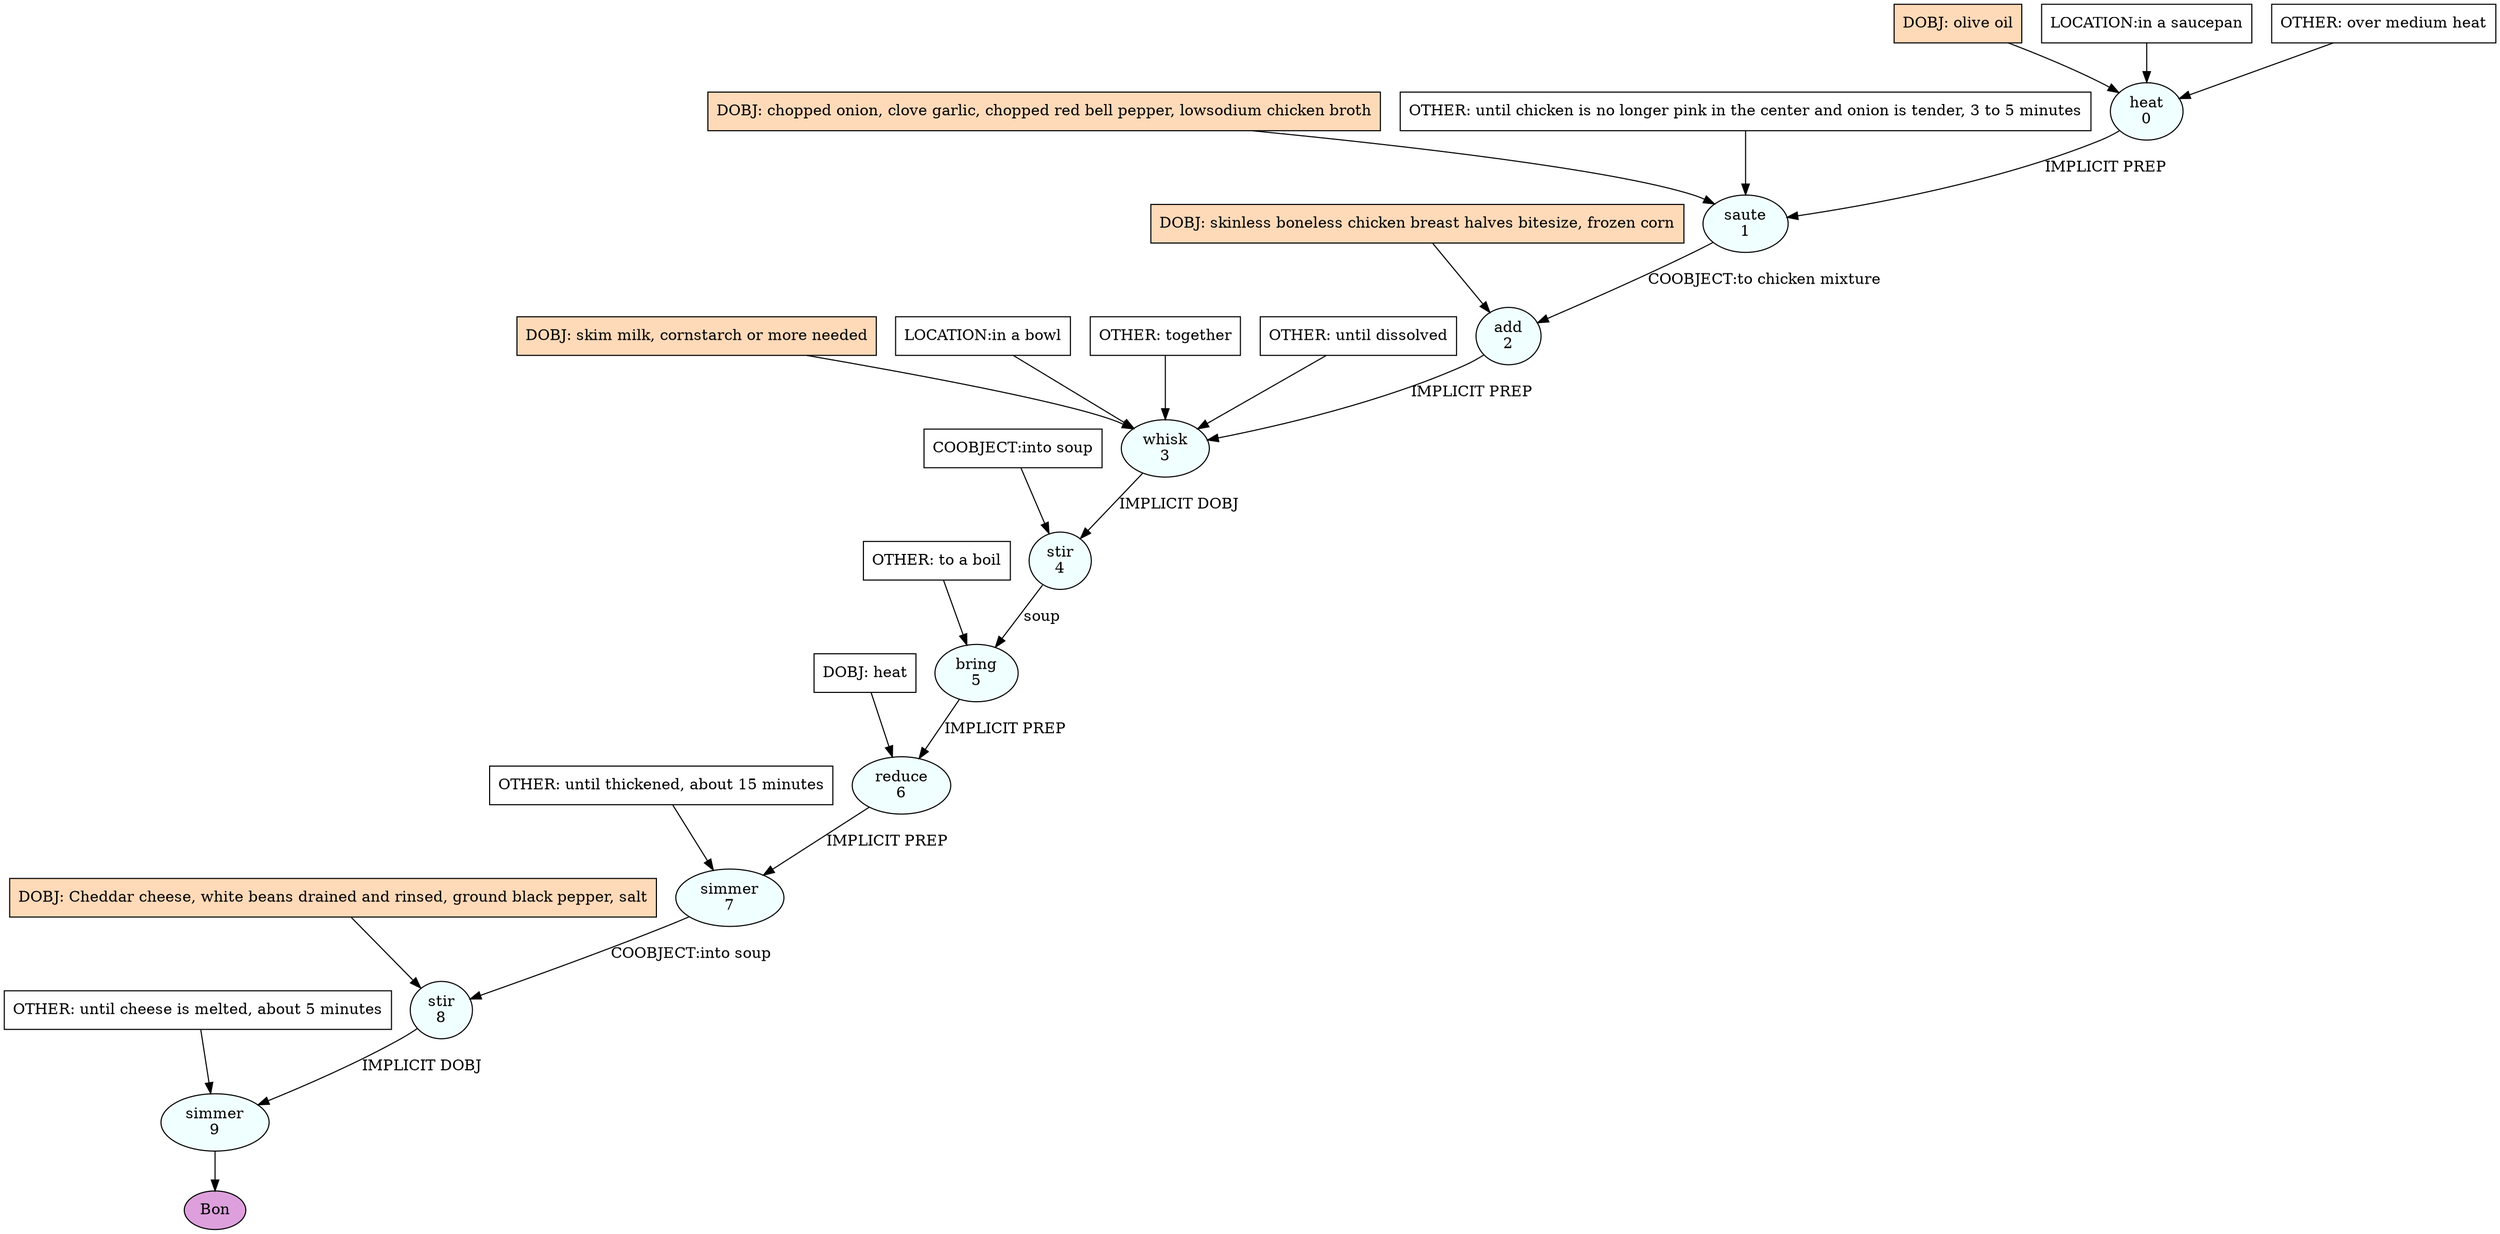 digraph recipe {
E0[label="heat
0", shape=oval, style=filled, fillcolor=azure]
E1[label="saute
1", shape=oval, style=filled, fillcolor=azure]
E2[label="add
2", shape=oval, style=filled, fillcolor=azure]
E3[label="whisk
3", shape=oval, style=filled, fillcolor=azure]
E4[label="stir
4", shape=oval, style=filled, fillcolor=azure]
E5[label="bring
5", shape=oval, style=filled, fillcolor=azure]
E6[label="reduce
6", shape=oval, style=filled, fillcolor=azure]
E7[label="simmer
7", shape=oval, style=filled, fillcolor=azure]
E8[label="stir
8", shape=oval, style=filled, fillcolor=azure]
E9[label="simmer
9", shape=oval, style=filled, fillcolor=azure]
D0[label="DOBJ: olive oil", shape=box, style=filled, fillcolor=peachpuff]
D0 -> E0
P0_0[label="LOCATION:in a saucepan", shape=box, style=filled, fillcolor=white]
P0_0 -> E0
O0_0[label="OTHER: over medium heat", shape=box, style=filled, fillcolor=white]
O0_0 -> E0
D1_ing[label="DOBJ: chopped onion, clove garlic, chopped red bell pepper, lowsodium chicken broth", shape=box, style=filled, fillcolor=peachpuff]
D1_ing -> E1
E0 -> E1 [label="IMPLICIT PREP"]
O1_0_0[label="OTHER: until chicken is no longer pink in the center and onion is tender, 3 to 5 minutes", shape=box, style=filled, fillcolor=white]
O1_0_0 -> E1
D2_ing[label="DOBJ: skinless boneless chicken breast halves bitesize, frozen corn", shape=box, style=filled, fillcolor=peachpuff]
D2_ing -> E2
E1 -> E2 [label="COOBJECT:to chicken mixture"]
D3_ing[label="DOBJ: skim milk, cornstarch or more needed", shape=box, style=filled, fillcolor=peachpuff]
D3_ing -> E3
E2 -> E3 [label="IMPLICIT PREP"]
P3_1_0[label="LOCATION:in a bowl", shape=box, style=filled, fillcolor=white]
P3_1_0 -> E3
O3_0_0[label="OTHER: together", shape=box, style=filled, fillcolor=white]
O3_0_0 -> E3
O3_1_0[label="OTHER: until dissolved", shape=box, style=filled, fillcolor=white]
O3_1_0 -> E3
E3 -> E4 [label="IMPLICIT DOBJ"]
P4_0_0[label="COOBJECT:into soup", shape=box, style=filled, fillcolor=white]
P4_0_0 -> E4
E4 -> E5 [label="soup"]
O5_0_0[label="OTHER: to a boil", shape=box, style=filled, fillcolor=white]
O5_0_0 -> E5
D6_0[label="DOBJ: heat", shape=box, style=filled, fillcolor=white]
D6_0 -> E6
E5 -> E6 [label="IMPLICIT PREP"]
E6 -> E7 [label="IMPLICIT PREP"]
O7_0_0[label="OTHER: until thickened, about 15 minutes", shape=box, style=filled, fillcolor=white]
O7_0_0 -> E7
D8_ing[label="DOBJ: Cheddar cheese, white beans drained and rinsed, ground black pepper, salt", shape=box, style=filled, fillcolor=peachpuff]
D8_ing -> E8
E7 -> E8 [label="COOBJECT:into soup"]
E8 -> E9 [label="IMPLICIT DOBJ"]
O9_0_0[label="OTHER: until cheese is melted, about 5 minutes", shape=box, style=filled, fillcolor=white]
O9_0_0 -> E9
EOR[label="Bon", shape=oval, style=filled, fillcolor=plum]
E9 -> EOR
}
